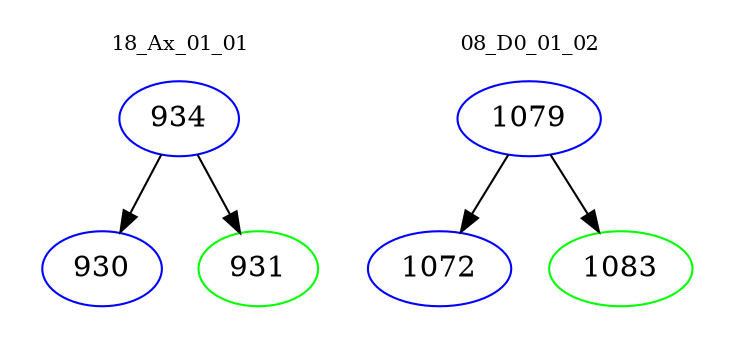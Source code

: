 digraph{
subgraph cluster_0 {
color = white
label = "18_Ax_01_01";
fontsize=10;
T0_934 [label="934", color="blue"]
T0_934 -> T0_930 [color="black"]
T0_930 [label="930", color="blue"]
T0_934 -> T0_931 [color="black"]
T0_931 [label="931", color="green"]
}
subgraph cluster_1 {
color = white
label = "08_D0_01_02";
fontsize=10;
T1_1079 [label="1079", color="blue"]
T1_1079 -> T1_1072 [color="black"]
T1_1072 [label="1072", color="blue"]
T1_1079 -> T1_1083 [color="black"]
T1_1083 [label="1083", color="green"]
}
}

